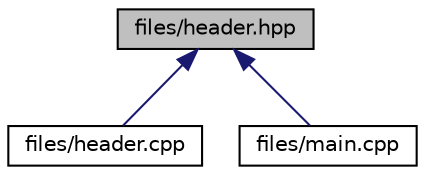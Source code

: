 digraph "files/header.hpp"
{
  edge [fontname="Helvetica",fontsize="10",labelfontname="Helvetica",labelfontsize="10"];
  node [fontname="Helvetica",fontsize="10",shape=record];
  Node5 [label="files/header.hpp",height=0.2,width=0.4,color="black", fillcolor="grey75", style="filled", fontcolor="black"];
  Node5 -> Node6 [dir="back",color="midnightblue",fontsize="10",style="solid",fontname="Helvetica"];
  Node6 [label="files/header.cpp",height=0.2,width=0.4,color="black", fillcolor="white", style="filled",URL="$header_8cpp.html",tooltip="файл с определениями функций "];
  Node5 -> Node7 [dir="back",color="midnightblue",fontsize="10",style="solid",fontname="Helvetica"];
  Node7 [label="files/main.cpp",height=0.2,width=0.4,color="black", fillcolor="white", style="filled",URL="$main_8cpp.html",tooltip="файл с основной программой "];
}
